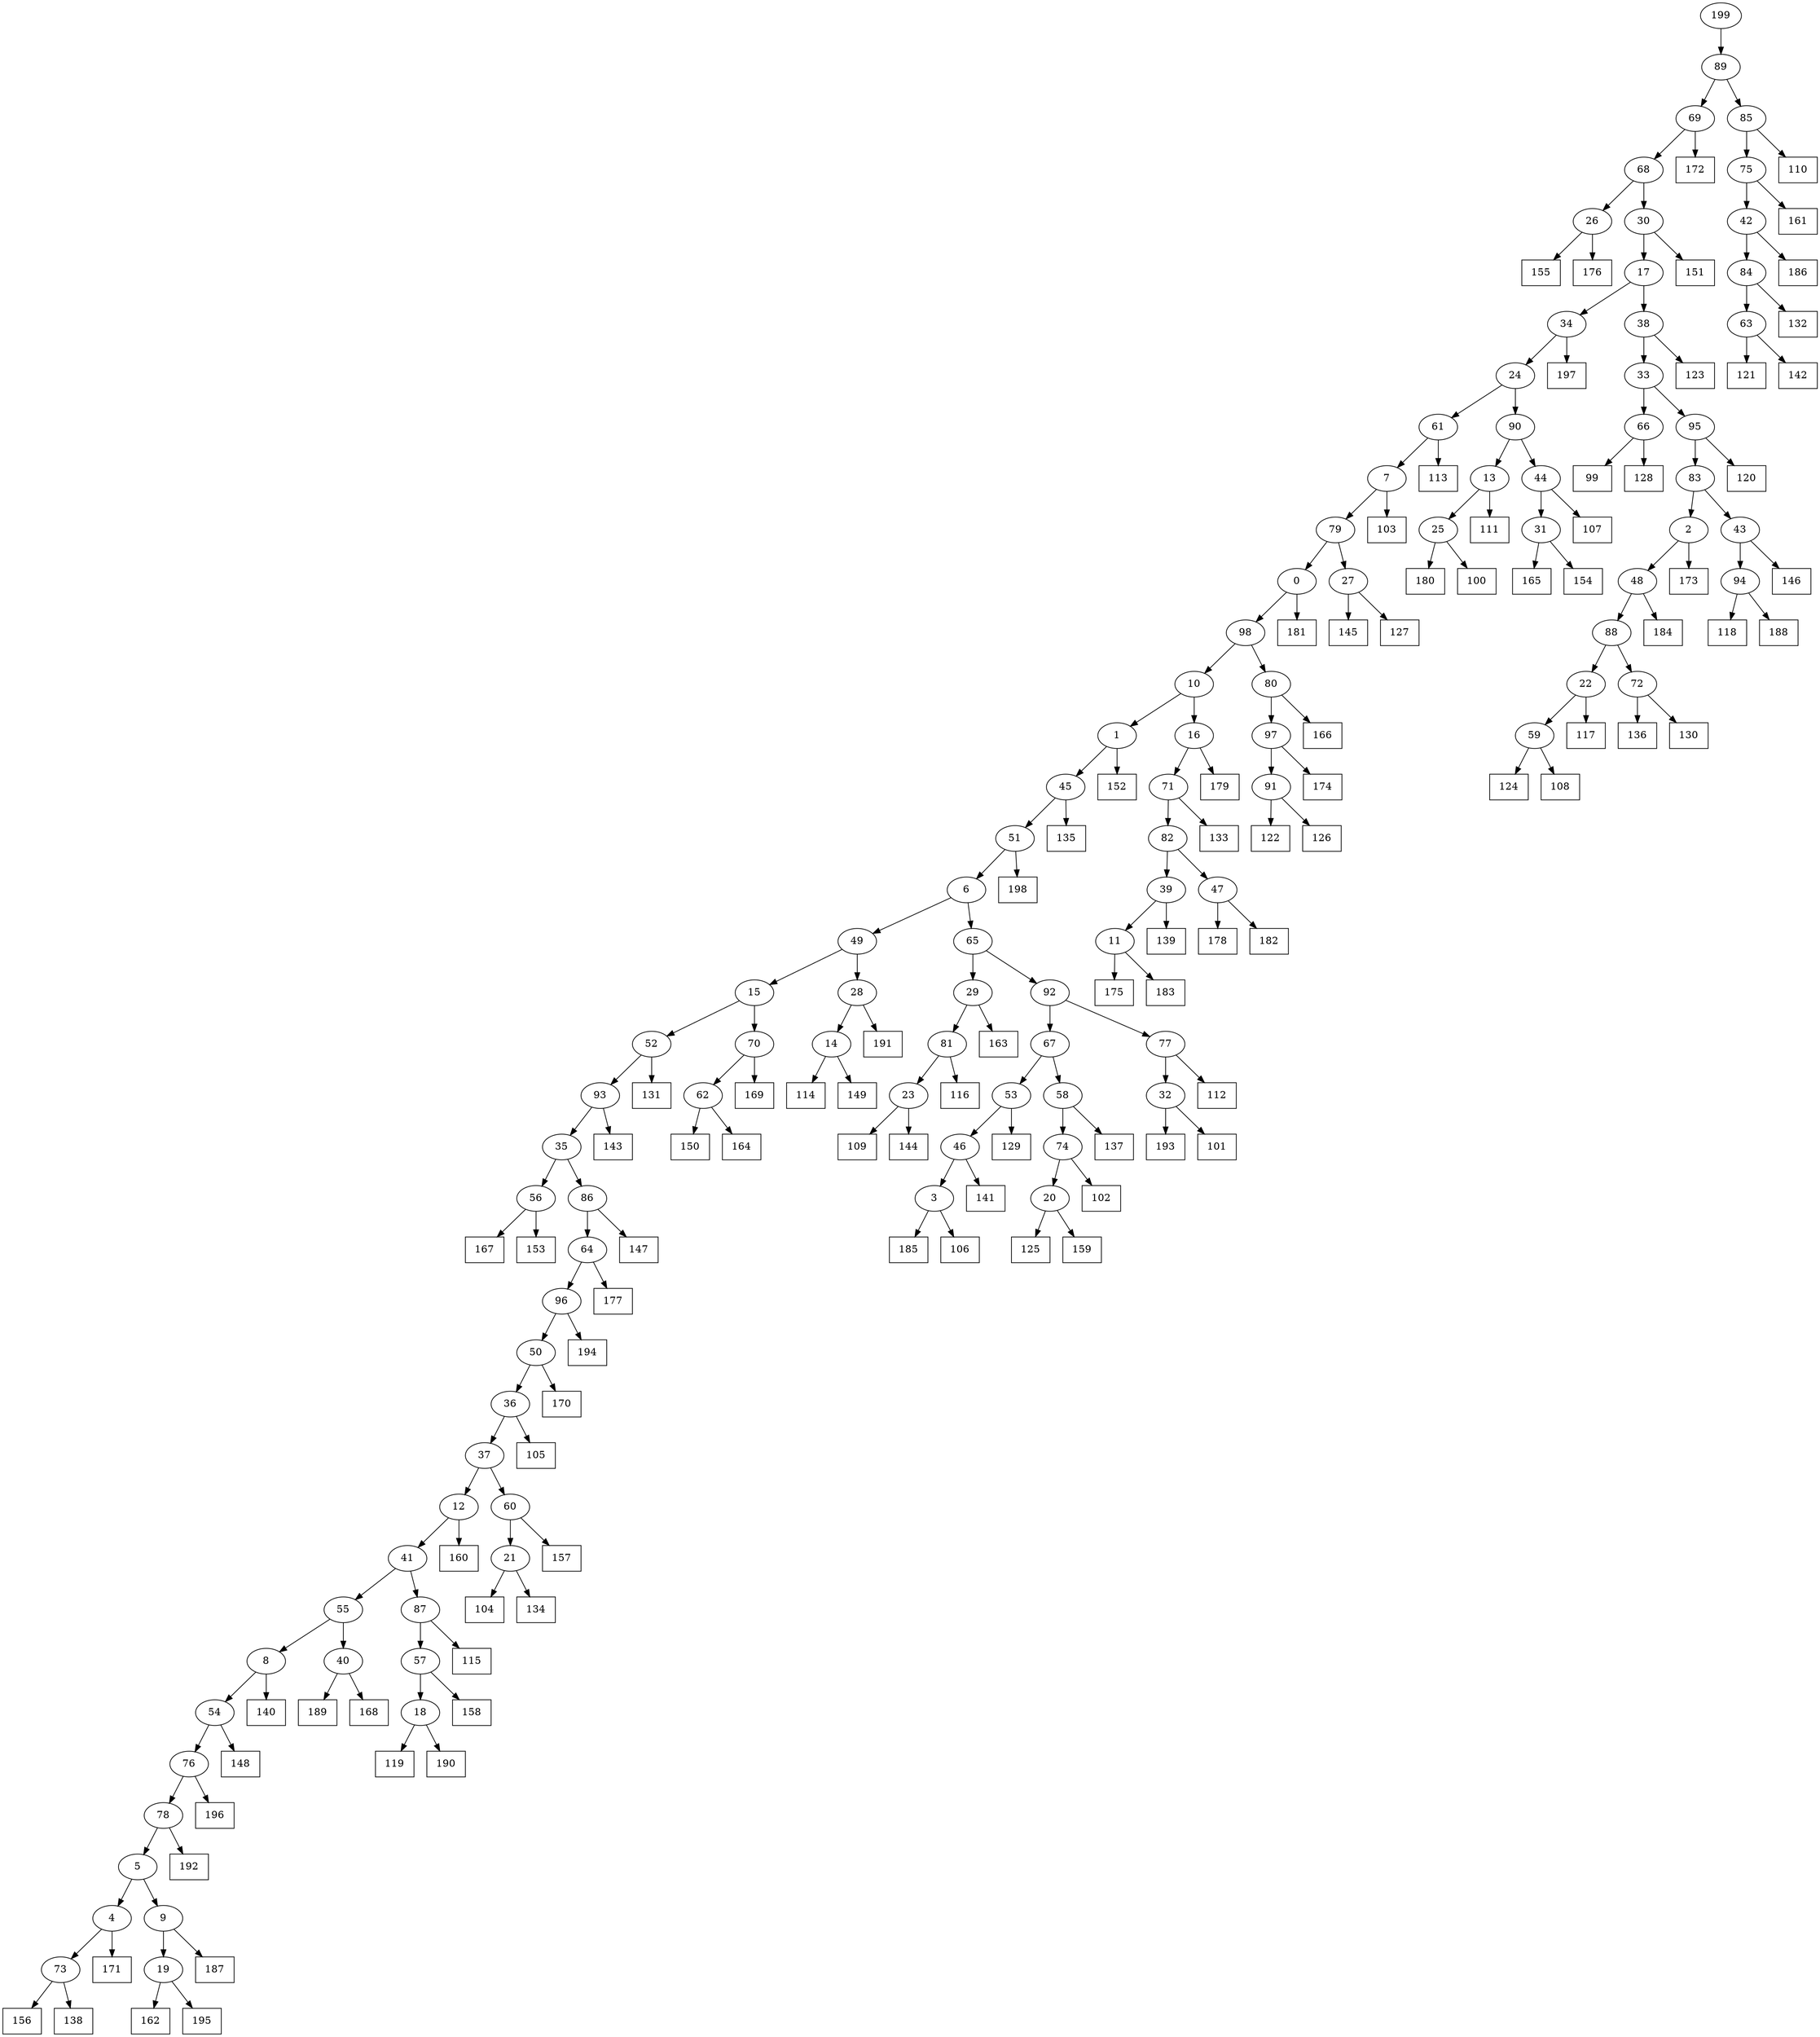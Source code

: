digraph G {
0[label="0"];
1[label="1"];
2[label="2"];
3[label="3"];
4[label="4"];
5[label="5"];
6[label="6"];
7[label="7"];
8[label="8"];
9[label="9"];
10[label="10"];
11[label="11"];
12[label="12"];
13[label="13"];
14[label="14"];
15[label="15"];
16[label="16"];
17[label="17"];
18[label="18"];
19[label="19"];
20[label="20"];
21[label="21"];
22[label="22"];
23[label="23"];
24[label="24"];
25[label="25"];
26[label="26"];
27[label="27"];
28[label="28"];
29[label="29"];
30[label="30"];
31[label="31"];
32[label="32"];
33[label="33"];
34[label="34"];
35[label="35"];
36[label="36"];
37[label="37"];
38[label="38"];
39[label="39"];
40[label="40"];
41[label="41"];
42[label="42"];
43[label="43"];
44[label="44"];
45[label="45"];
46[label="46"];
47[label="47"];
48[label="48"];
49[label="49"];
50[label="50"];
51[label="51"];
52[label="52"];
53[label="53"];
54[label="54"];
55[label="55"];
56[label="56"];
57[label="57"];
58[label="58"];
59[label="59"];
60[label="60"];
61[label="61"];
62[label="62"];
63[label="63"];
64[label="64"];
65[label="65"];
66[label="66"];
67[label="67"];
68[label="68"];
69[label="69"];
70[label="70"];
71[label="71"];
72[label="72"];
73[label="73"];
74[label="74"];
75[label="75"];
76[label="76"];
77[label="77"];
78[label="78"];
79[label="79"];
80[label="80"];
81[label="81"];
82[label="82"];
83[label="83"];
84[label="84"];
85[label="85"];
86[label="86"];
87[label="87"];
88[label="88"];
89[label="89"];
90[label="90"];
91[label="91"];
92[label="92"];
93[label="93"];
94[label="94"];
95[label="95"];
96[label="96"];
97[label="97"];
98[label="98"];
99[shape=box,label="112"];
100[shape=box,label="129"];
101[shape=box,label="99"];
102[shape=box,label="185"];
103[shape=box,label="124"];
104[shape=box,label="167"];
105[shape=box,label="189"];
106[shape=box,label="131"];
107[shape=box,label="165"];
108[shape=box,label="118"];
109[shape=box,label="180"];
110[shape=box,label="137"];
111[shape=box,label="119"];
112[shape=box,label="121"];
113[shape=box,label="125"];
114[shape=box,label="135"];
115[shape=box,label="197"];
116[shape=box,label="173"];
117[shape=box,label="152"];
118[shape=box,label="153"];
119[shape=box,label="140"];
120[shape=box,label="110"];
121[shape=box,label="175"];
122[shape=box,label="145"];
123[shape=box,label="143"];
124[shape=box,label="151"];
125[shape=box,label="162"];
126[shape=box,label="103"];
127[shape=box,label="147"];
128[shape=box,label="172"];
129[shape=box,label="108"];
130[shape=box,label="158"];
131[shape=box,label="133"];
132[shape=box,label="170"];
133[shape=box,label="117"];
134[shape=box,label="148"];
135[shape=box,label="187"];
136[shape=box,label="195"];
137[shape=box,label="146"];
138[shape=box,label="115"];
139[shape=box,label="136"];
140[shape=box,label="122"];
141[shape=box,label="177"];
142[shape=box,label="184"];
143[shape=box,label="196"];
144[shape=box,label="111"];
145[shape=box,label="132"];
146[shape=box,label="171"];
147[shape=box,label="157"];
148[shape=box,label="174"];
149[shape=box,label="198"];
150[shape=box,label="163"];
151[shape=box,label="183"];
152[shape=box,label="107"];
153[shape=box,label="109"];
154[shape=box,label="191"];
155[shape=box,label="142"];
156[shape=box,label="104"];
157[shape=box,label="113"];
158[shape=box,label="114"];
159[shape=box,label="193"];
160[shape=box,label="128"];
161[shape=box,label="178"];
162[shape=box,label="130"];
163[shape=box,label="150"];
164[shape=box,label="141"];
165[shape=box,label="155"];
166[shape=box,label="106"];
167[shape=box,label="116"];
168[shape=box,label="126"];
169[shape=box,label="144"];
170[shape=box,label="100"];
171[shape=box,label="154"];
172[shape=box,label="156"];
173[shape=box,label="182"];
174[shape=box,label="159"];
175[shape=box,label="127"];
176[shape=box,label="160"];
177[shape=box,label="134"];
178[shape=box,label="169"];
179[shape=box,label="164"];
180[shape=box,label="166"];
181[shape=box,label="186"];
182[shape=box,label="102"];
183[shape=box,label="188"];
184[shape=box,label="161"];
185[shape=box,label="139"];
186[shape=box,label="123"];
187[shape=box,label="190"];
188[shape=box,label="168"];
189[shape=box,label="105"];
190[shape=box,label="120"];
191[shape=box,label="101"];
192[shape=box,label="138"];
193[shape=box,label="149"];
194[shape=box,label="192"];
195[shape=box,label="176"];
196[shape=box,label="194"];
197[shape=box,label="181"];
198[shape=box,label="179"];
199[label="199"];
38->186 ;
34->115 ;
28->154 ;
25->170 ;
18->187 ;
85->120 ;
62->179 ;
1->117 ;
53->100 ;
52->106 ;
11->121 ;
56->118 ;
23->153 ;
7->79 ;
9->135 ;
30->124 ;
96->196 ;
26->195 ;
74->182 ;
67->58 ;
73->192 ;
91->168 ;
36->189 ;
59->103 ;
58->110 ;
81->167 ;
84->63 ;
54->134 ;
32->191 ;
27->122 ;
86->127 ;
97->148 ;
92->67 ;
8->119 ;
29->81 ;
81->23 ;
67->53 ;
93->123 ;
7->126 ;
65->29 ;
23->169 ;
56->104 ;
70->62 ;
62->163 ;
3->166 ;
47->173 ;
29->150 ;
5->9 ;
74->20 ;
31->171 ;
85->75 ;
42->181 ;
95->190 ;
2->116 ;
80->97 ;
32->159 ;
66->160 ;
64->141 ;
199->89 ;
10->16 ;
71->131 ;
49->15 ;
76->143 ;
53->46 ;
46->164 ;
90->13 ;
13->144 ;
39->185 ;
36->37 ;
15->52 ;
6->65 ;
28->14 ;
44->152 ;
72->162 ;
97->91 ;
91->140 ;
40->188 ;
82->47 ;
47->161 ;
88->22 ;
21->177 ;
46->3 ;
41->87 ;
86->64 ;
16->71 ;
16->198 ;
94->108 ;
55->8 ;
20->174 ;
14->158 ;
71->82 ;
79->0 ;
83->43 ;
43->137 ;
18->111 ;
14->193 ;
57->130 ;
76->78 ;
78->194 ;
63->155 ;
9->19 ;
19->125 ;
75->184 ;
69->128 ;
35->86 ;
89->85 ;
52->93 ;
24->61 ;
58->74 ;
33->95 ;
10->1 ;
31->107 ;
20->113 ;
0->98 ;
98->10 ;
11->151 ;
54->76 ;
96->50 ;
50->36 ;
50->132 ;
48->88 ;
98->80 ;
22->59 ;
59->129 ;
93->35 ;
35->56 ;
61->7 ;
89->69 ;
84->145 ;
37->12 ;
0->197 ;
90->44 ;
64->96 ;
51->149 ;
39->11 ;
26->165 ;
61->157 ;
92->77 ;
77->32 ;
87->138 ;
82->39 ;
66->101 ;
48->142 ;
15->70 ;
70->178 ;
38->33 ;
33->66 ;
3->102 ;
17->34 ;
12->41 ;
27->175 ;
51->6 ;
40->105 ;
68->30 ;
88->72 ;
60->21 ;
21->156 ;
44->31 ;
37->60 ;
60->147 ;
19->136 ;
75->42 ;
42->84 ;
8->54 ;
65->92 ;
87->57 ;
57->18 ;
77->99 ;
6->49 ;
49->28 ;
78->5 ;
30->17 ;
17->38 ;
45->114 ;
43->94 ;
94->183 ;
80->180 ;
4->73 ;
79->27 ;
41->55 ;
55->40 ;
22->133 ;
5->4 ;
4->146 ;
12->176 ;
69->68 ;
68->26 ;
2->48 ;
13->25 ;
25->109 ;
73->172 ;
1->45 ;
45->51 ;
63->112 ;
34->24 ;
24->90 ;
72->139 ;
95->83 ;
83->2 ;
}
